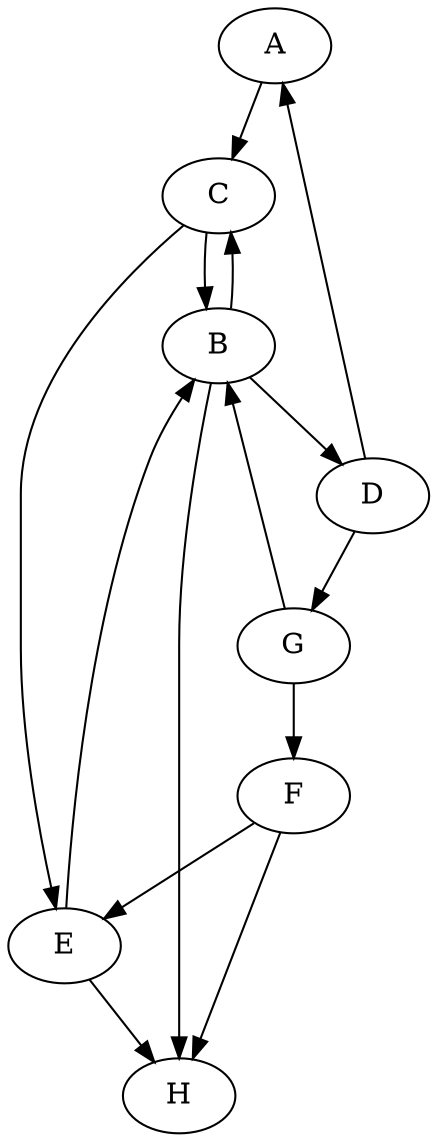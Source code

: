 // The Round Table
digraph {
	A
	B
	C
	D
	E
	F
	G
	H
	A -> C
	B -> C
	B -> D
	B -> H
	C -> B
	C -> E
	D -> A
	D -> G
	E -> H
	E -> B
	F -> E
	G -> B
	G -> F
	F -> H
}
